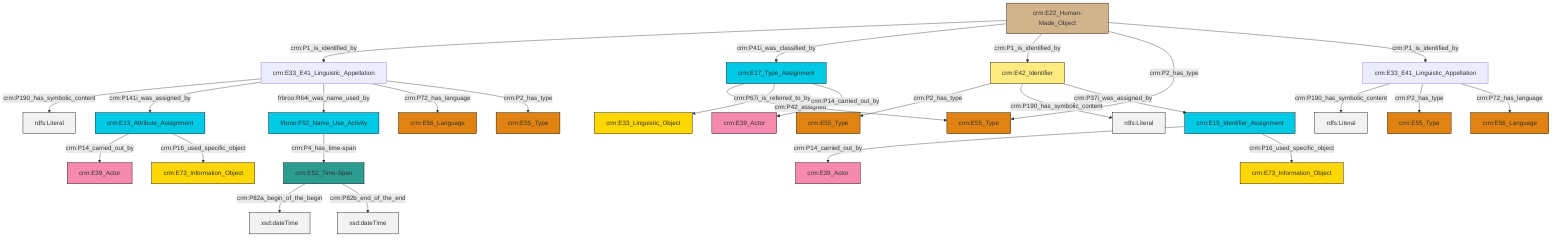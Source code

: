 graph TD
classDef Literal fill:#f2f2f2,stroke:#000000;
classDef CRM_Entity fill:#FFFFFF,stroke:#000000;
classDef Temporal_Entity fill:#00C9E6, stroke:#000000;
classDef Type fill:#E18312, stroke:#000000;
classDef Time-Span fill:#2C9C91, stroke:#000000;
classDef Appellation fill:#FFEB7F, stroke:#000000;
classDef Place fill:#008836, stroke:#000000;
classDef Persistent_Item fill:#B266B2, stroke:#000000;
classDef Conceptual_Object fill:#FFD700, stroke:#000000;
classDef Physical_Thing fill:#D2B48C, stroke:#000000;
classDef Actor fill:#f58aad, stroke:#000000;
classDef PC_Classes fill:#4ce600, stroke:#000000;
classDef Multi fill:#cccccc,stroke:#000000;

0["crm:E33_E41_Linguistic_Appellation"]:::Default -->|crm:P190_has_symbolic_content| 1[rdfs:Literal]:::Literal
4["crm:E42_Identifier"]:::Appellation -->|crm:P2_has_type| 8["crm:E55_Type"]:::Type
13["crm:E15_Identifier_Assignment"]:::Temporal_Entity -->|crm:P14_carried_out_by| 15["crm:E39_Actor"]:::Actor
2["crm:E33_E41_Linguistic_Appellation"]:::Default -->|crm:P190_has_symbolic_content| 18[rdfs:Literal]:::Literal
21["crm:E22_Human-Made_Object"]:::Physical_Thing -->|crm:P1_is_identified_by| 2["crm:E33_E41_Linguistic_Appellation"]:::Default
2["crm:E33_E41_Linguistic_Appellation"]:::Default -->|crm:P141i_was_assigned_by| 16["crm:E13_Attribute_Assignment"]:::Temporal_Entity
21["crm:E22_Human-Made_Object"]:::Physical_Thing -->|crm:P41i_was_classified_by| 22["crm:E17_Type_Assignment"]:::Temporal_Entity
4["crm:E42_Identifier"]:::Appellation -->|crm:P190_has_symbolic_content| 23[rdfs:Literal]:::Literal
22["crm:E17_Type_Assignment"]:::Temporal_Entity -->|crm:P42_assigned| 11["crm:E55_Type"]:::Type
6["crm:E52_Time-Span"]:::Time-Span -->|crm:P82a_begin_of_the_begin| 27[xsd:dateTime]:::Literal
21["crm:E22_Human-Made_Object"]:::Physical_Thing -->|crm:P1_is_identified_by| 4["crm:E42_Identifier"]:::Appellation
21["crm:E22_Human-Made_Object"]:::Physical_Thing -->|crm:P2_has_type| 11["crm:E55_Type"]:::Type
22["crm:E17_Type_Assignment"]:::Temporal_Entity -->|crm:P67i_is_referred_to_by| 34["crm:E33_Linguistic_Object"]:::Conceptual_Object
22["crm:E17_Type_Assignment"]:::Temporal_Entity -->|crm:P14_carried_out_by| 25["crm:E39_Actor"]:::Actor
2["crm:E33_E41_Linguistic_Appellation"]:::Default -->|frbroo:R64i_was_name_used_by| 19["frbroo:F52_Name_Use_Activity"]:::Temporal_Entity
16["crm:E13_Attribute_Assignment"]:::Temporal_Entity -->|crm:P14_carried_out_by| 37["crm:E39_Actor"]:::Actor
13["crm:E15_Identifier_Assignment"]:::Temporal_Entity -->|crm:P16_used_specific_object| 42["crm:E73_Information_Object"]:::Conceptual_Object
2["crm:E33_E41_Linguistic_Appellation"]:::Default -->|crm:P72_has_language| 43["crm:E56_Language"]:::Type
2["crm:E33_E41_Linguistic_Appellation"]:::Default -->|crm:P2_has_type| 39["crm:E55_Type"]:::Type
4["crm:E42_Identifier"]:::Appellation -->|crm:P37i_was_assigned_by| 13["crm:E15_Identifier_Assignment"]:::Temporal_Entity
16["crm:E13_Attribute_Assignment"]:::Temporal_Entity -->|crm:P16_used_specific_object| 32["crm:E73_Information_Object"]:::Conceptual_Object
6["crm:E52_Time-Span"]:::Time-Span -->|crm:P82b_end_of_the_end| 45[xsd:dateTime]:::Literal
0["crm:E33_E41_Linguistic_Appellation"]:::Default -->|crm:P2_has_type| 29["crm:E55_Type"]:::Type
19["frbroo:F52_Name_Use_Activity"]:::Temporal_Entity -->|crm:P4_has_time-span| 6["crm:E52_Time-Span"]:::Time-Span
0["crm:E33_E41_Linguistic_Appellation"]:::Default -->|crm:P72_has_language| 9["crm:E56_Language"]:::Type
21["crm:E22_Human-Made_Object"]:::Physical_Thing -->|crm:P1_is_identified_by| 0["crm:E33_E41_Linguistic_Appellation"]:::Default